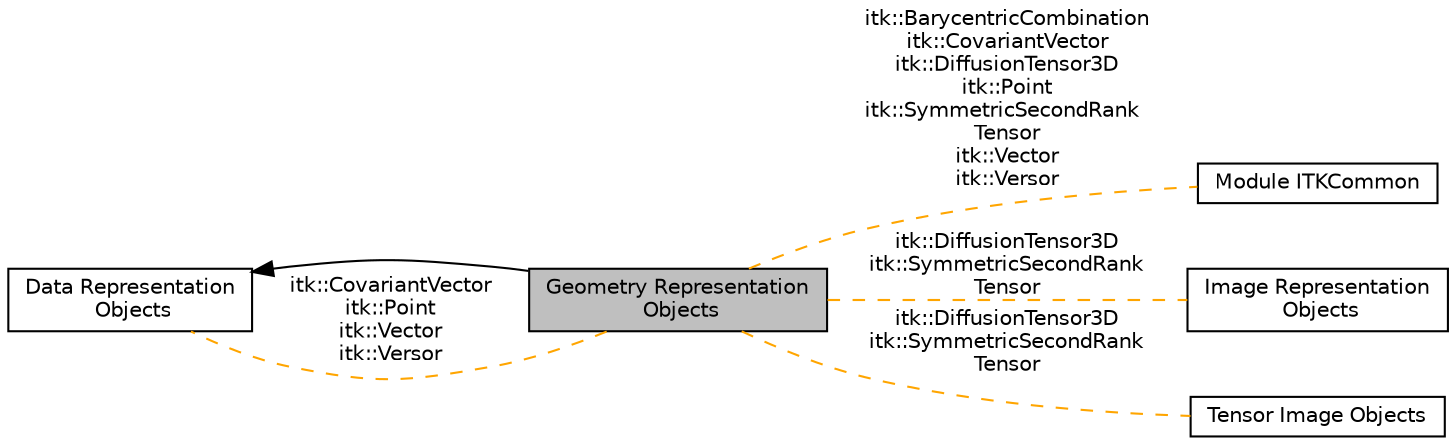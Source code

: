 digraph "Geometry Representation Objects"
{
  edge [fontname="Helvetica",fontsize="10",labelfontname="Helvetica",labelfontsize="10"];
  node [fontname="Helvetica",fontsize="10",shape=box];
  rankdir=LR;
  Node2 [label="Data Representation\l Objects",height=0.2,width=0.4,color="black", fillcolor="white", style="filled",URL="$group__DataRepresentation.html",tooltip=" "];
  Node1 [label="Geometry Representation\l Objects",height=0.2,width=0.4,color="black", fillcolor="grey75", style="filled", fontcolor="black",tooltip=" "];
  Node3 [label="Module ITKCommon",height=0.2,width=0.4,color="black", fillcolor="white", style="filled",URL="$group__ITKCommon.html",tooltip=" "];
  Node4 [label="Image Representation\l Objects",height=0.2,width=0.4,color="black", fillcolor="white", style="filled",URL="$group__ImageObjects.html",tooltip=" "];
  Node5 [label="Tensor Image Objects",height=0.2,width=0.4,color="black", fillcolor="white", style="filled",URL="$group__TensorObjects.html",tooltip=" "];
  Node2->Node1 [shape=plaintext, dir="back", style="solid"];
  Node1->Node3 [shape=plaintext, label="itk::BarycentricCombination\nitk::CovariantVector\nitk::DiffusionTensor3D\nitk::Point\nitk::SymmetricSecondRank\lTensor\nitk::Vector\nitk::Versor", color="orange", dir="none", style="dashed"];
  Node1->Node2 [shape=plaintext, label="itk::CovariantVector\nitk::Point\nitk::Vector\nitk::Versor", color="orange", dir="none", style="dashed"];
  Node1->Node4 [shape=plaintext, label="itk::DiffusionTensor3D\nitk::SymmetricSecondRank\lTensor", color="orange", dir="none", style="dashed"];
  Node1->Node5 [shape=plaintext, label="itk::DiffusionTensor3D\nitk::SymmetricSecondRank\lTensor", color="orange", dir="none", style="dashed"];
}
